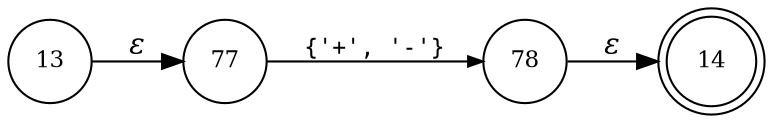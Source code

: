 digraph ATN {
rankdir=LR;
s14[fontsize=11, label="14", shape=doublecircle, fixedsize=true, width=.6];
s13[fontsize=11,label="13", shape=circle, fixedsize=true, width=.55, peripheries=1];
s77[fontsize=11,label="77", shape=circle, fixedsize=true, width=.55, peripheries=1];
s78[fontsize=11,label="78", shape=circle, fixedsize=true, width=.55, peripheries=1];
s13 -> s77 [fontname="Times-Italic", label="&epsilon;"];
s77 -> s78 [fontsize=11, fontname="Courier", arrowsize=.7, label = "{'+', '-'}", arrowhead = normal];
s78 -> s14 [fontname="Times-Italic", label="&epsilon;"];
}